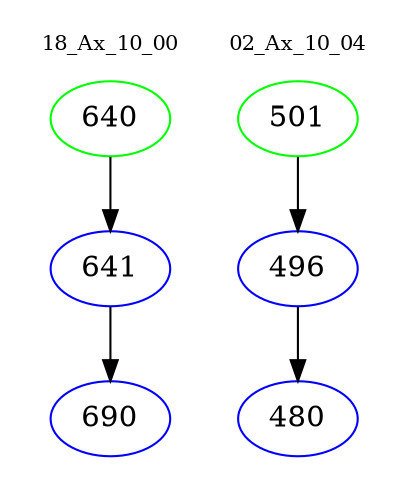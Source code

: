 digraph{
subgraph cluster_0 {
color = white
label = "18_Ax_10_00";
fontsize=10;
T0_640 [label="640", color="green"]
T0_640 -> T0_641 [color="black"]
T0_641 [label="641", color="blue"]
T0_641 -> T0_690 [color="black"]
T0_690 [label="690", color="blue"]
}
subgraph cluster_1 {
color = white
label = "02_Ax_10_04";
fontsize=10;
T1_501 [label="501", color="green"]
T1_501 -> T1_496 [color="black"]
T1_496 [label="496", color="blue"]
T1_496 -> T1_480 [color="black"]
T1_480 [label="480", color="blue"]
}
}
